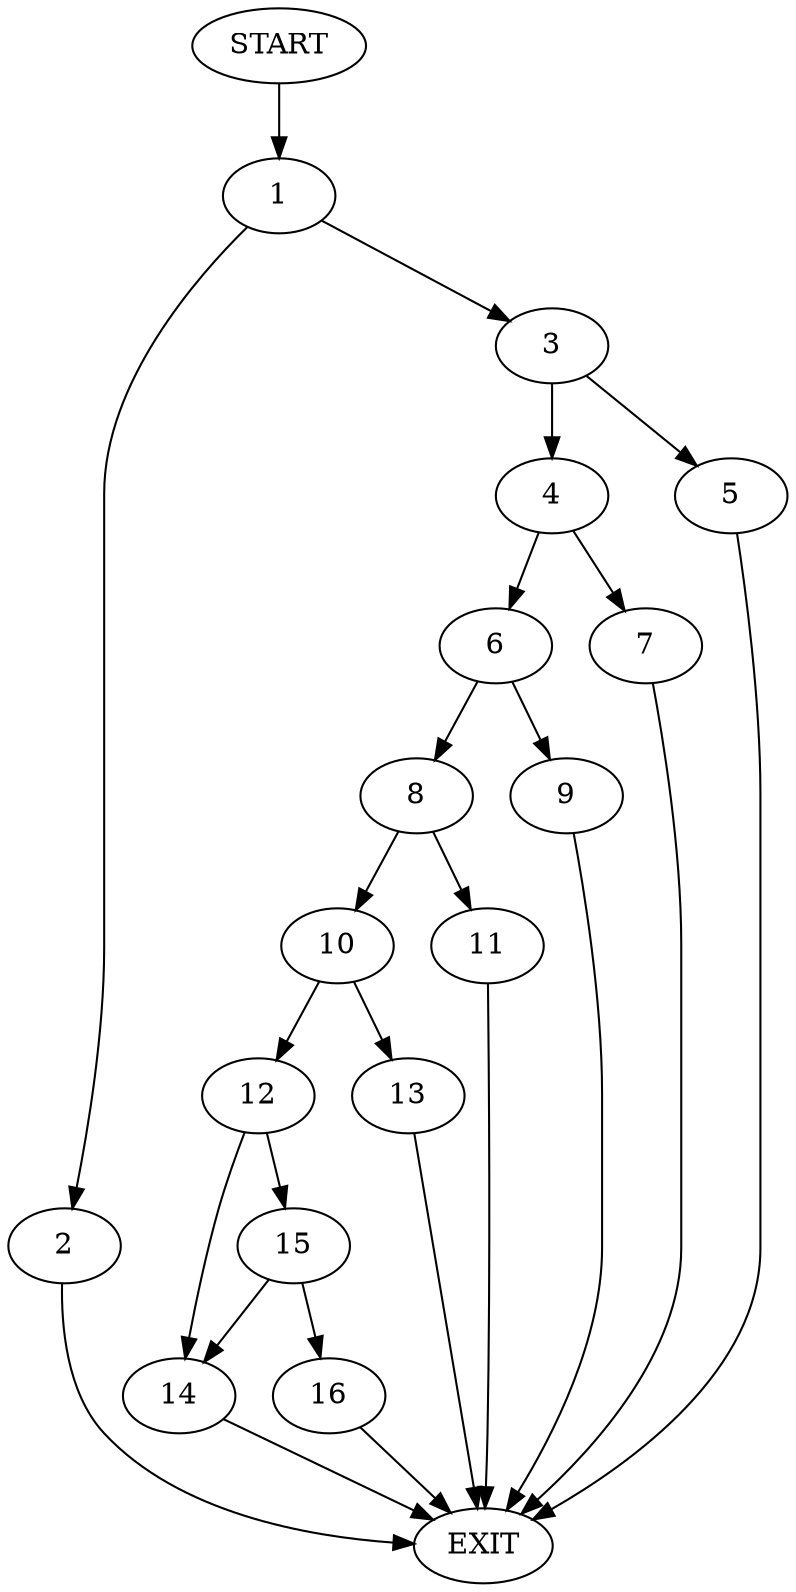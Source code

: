 digraph {
0 [label="START"]
17 [label="EXIT"]
0 -> 1
1 -> 2
1 -> 3
2 -> 17
3 -> 4
3 -> 5
5 -> 17
4 -> 6
4 -> 7
7 -> 17
6 -> 8
6 -> 9
8 -> 10
8 -> 11
9 -> 17
11 -> 17
10 -> 12
10 -> 13
12 -> 14
12 -> 15
13 -> 17
15 -> 16
15 -> 14
14 -> 17
16 -> 17
}
